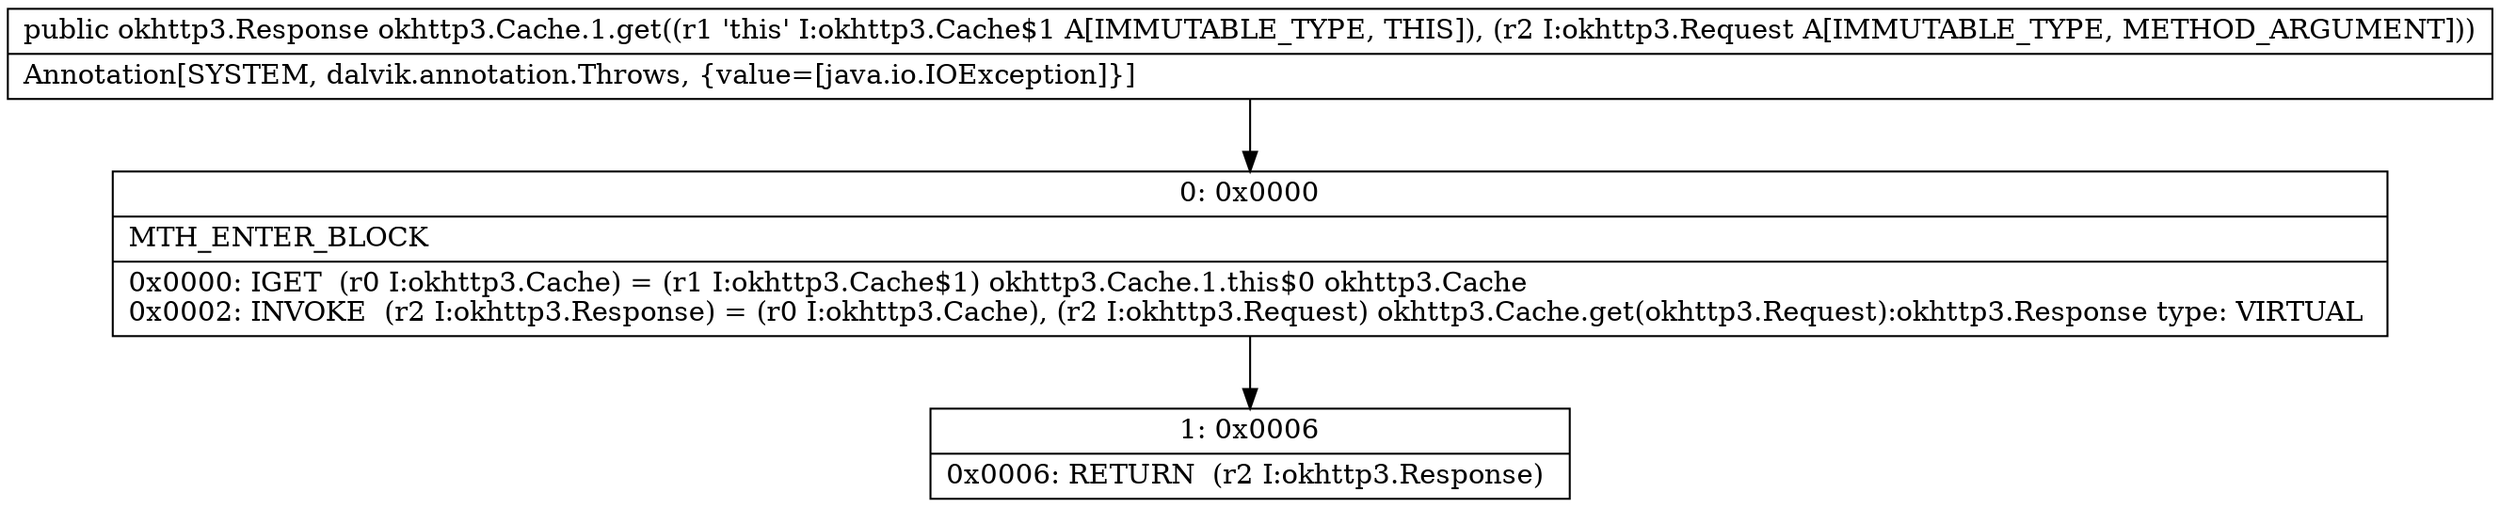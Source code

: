 digraph "CFG forokhttp3.Cache.1.get(Lokhttp3\/Request;)Lokhttp3\/Response;" {
Node_0 [shape=record,label="{0\:\ 0x0000|MTH_ENTER_BLOCK\l|0x0000: IGET  (r0 I:okhttp3.Cache) = (r1 I:okhttp3.Cache$1) okhttp3.Cache.1.this$0 okhttp3.Cache \l0x0002: INVOKE  (r2 I:okhttp3.Response) = (r0 I:okhttp3.Cache), (r2 I:okhttp3.Request) okhttp3.Cache.get(okhttp3.Request):okhttp3.Response type: VIRTUAL \l}"];
Node_1 [shape=record,label="{1\:\ 0x0006|0x0006: RETURN  (r2 I:okhttp3.Response) \l}"];
MethodNode[shape=record,label="{public okhttp3.Response okhttp3.Cache.1.get((r1 'this' I:okhttp3.Cache$1 A[IMMUTABLE_TYPE, THIS]), (r2 I:okhttp3.Request A[IMMUTABLE_TYPE, METHOD_ARGUMENT]))  | Annotation[SYSTEM, dalvik.annotation.Throws, \{value=[java.io.IOException]\}]\l}"];
MethodNode -> Node_0;
Node_0 -> Node_1;
}

